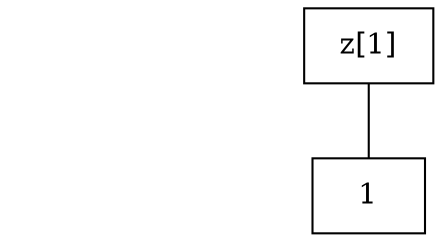 digraph "DD" {
size = "7.5,10"
center = true;
edge [dir = none];
{ node [shape = plaintext];
  edge [style = invis];
  "CONST NODES" [style = invis];
"CONST NODES"; 
}
{ rank = same; node [shape = box]; edge [style = invis];
"  z[1]  "; }
{ rank = same; "CONST NODES";
{ node [shape = box]; "(nil)";
}
}
"  z[1]  " -> "(nil)" [style = solid];
"(nil)" [label = "1"];
}
